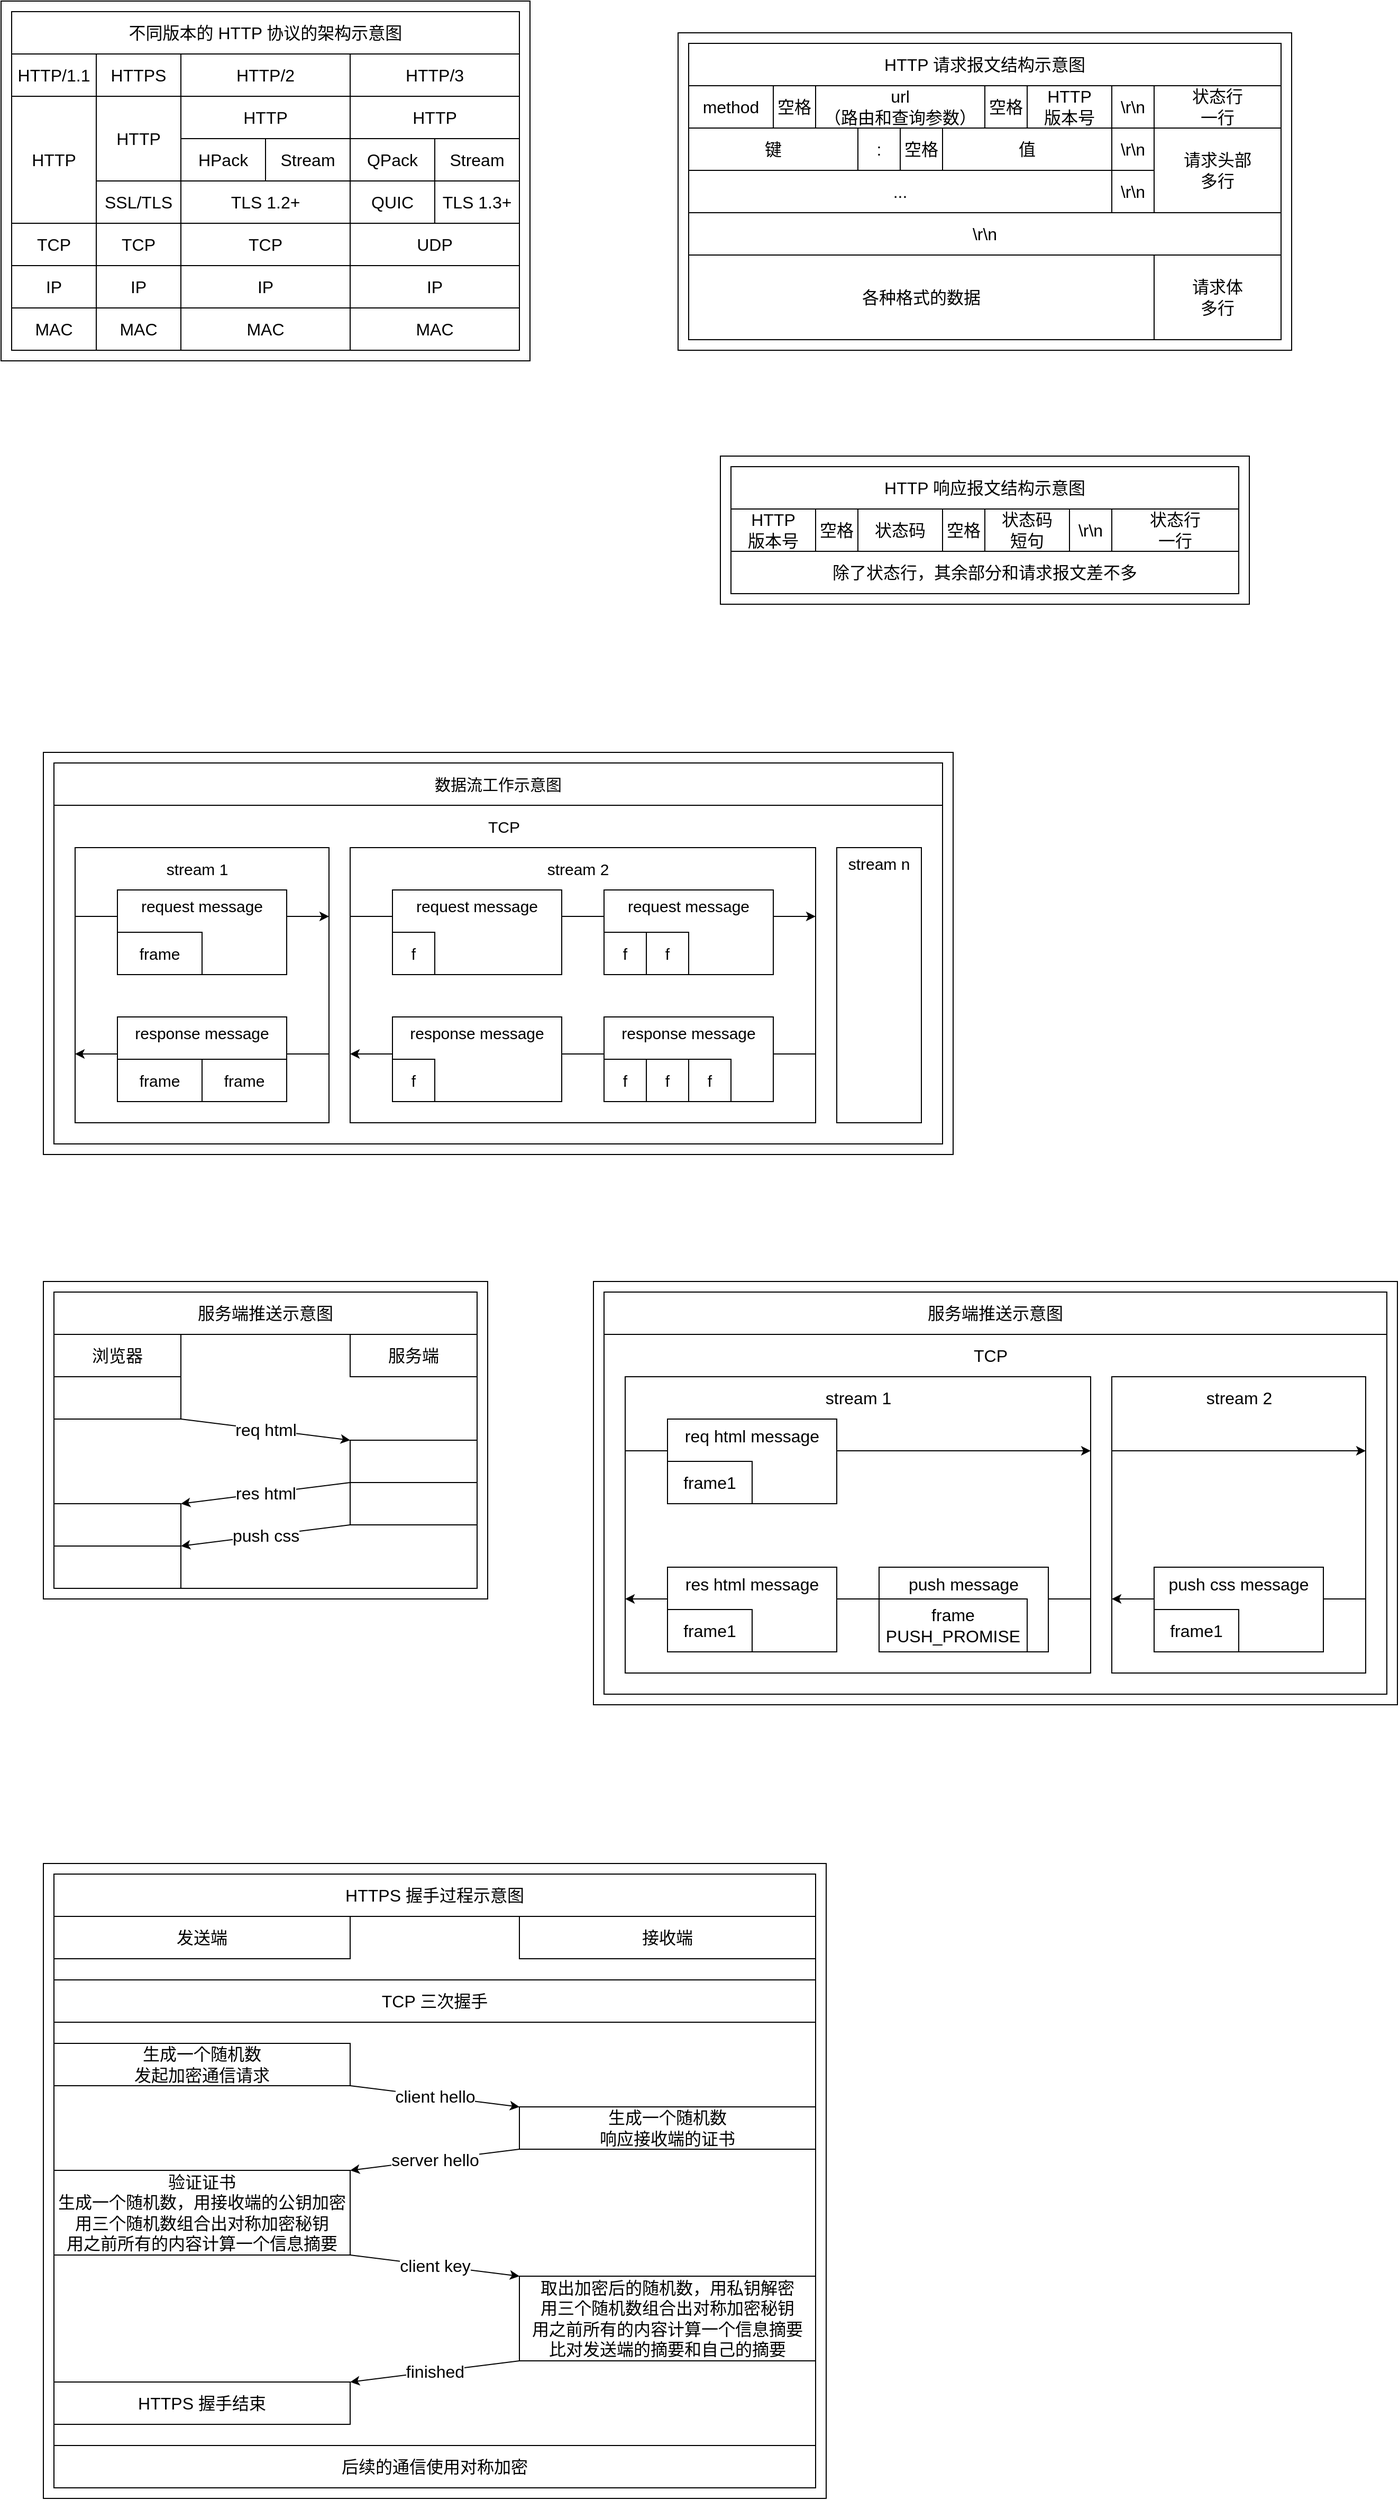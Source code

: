 <mxfile version="17.4.2" type="device"><diagram id="NVRlNNAFpVcqaQsAnkce" name="第 1 页"><mxGraphModel dx="3307" dy="2637" grid="1" gridSize="10" guides="0" tooltips="1" connect="1" arrows="0" fold="1" page="1" pageScale="1" pageWidth="827" pageHeight="1169" math="0" shadow="0"><root><mxCell id="0"/><mxCell id="1" parent="0"/><mxCell id="lDmLtzEYADb69VyM6dVA-7" value="" style="group" vertex="1" connectable="0" parent="1"><mxGeometry x="120" y="120" width="500" height="340" as="geometry"/></mxCell><mxCell id="lDmLtzEYADb69VyM6dVA-1" value="" style="rounded=0;whiteSpace=wrap;html=1;fillColor=none;container=0;" vertex="1" parent="lDmLtzEYADb69VyM6dVA-7"><mxGeometry width="500" height="340" as="geometry"/></mxCell><mxCell id="oKO_fDoeNbDWM0xtMjae-156" value="HTTP/1.1" style="rounded=0;whiteSpace=wrap;html=1;fontSize=16;strokeColor=default;container=0;" parent="lDmLtzEYADb69VyM6dVA-7" vertex="1"><mxGeometry x="10" y="50" width="80" height="40" as="geometry"/></mxCell><mxCell id="oKO_fDoeNbDWM0xtMjae-157" value="IP" style="rounded=0;whiteSpace=wrap;html=1;fontSize=16;strokeColor=default;container=0;" parent="lDmLtzEYADb69VyM6dVA-7" vertex="1"><mxGeometry x="10" y="250" width="80" height="40" as="geometry"/></mxCell><mxCell id="oKO_fDoeNbDWM0xtMjae-158" value="TCP" style="rounded=0;whiteSpace=wrap;html=1;fontSize=16;strokeColor=default;container=0;" parent="lDmLtzEYADb69VyM6dVA-7" vertex="1"><mxGeometry x="10" y="210" width="80" height="40" as="geometry"/></mxCell><mxCell id="oKO_fDoeNbDWM0xtMjae-159" value="MAC" style="rounded=0;whiteSpace=wrap;html=1;fontSize=16;strokeColor=default;container=0;" parent="lDmLtzEYADb69VyM6dVA-7" vertex="1"><mxGeometry x="10" y="290" width="80" height="40" as="geometry"/></mxCell><mxCell id="oKO_fDoeNbDWM0xtMjae-160" value="HTTP" style="rounded=0;whiteSpace=wrap;html=1;fontSize=16;strokeColor=default;container=0;" parent="lDmLtzEYADb69VyM6dVA-7" vertex="1"><mxGeometry x="10" y="90" width="80" height="120" as="geometry"/></mxCell><mxCell id="oKO_fDoeNbDWM0xtMjae-161" value="HTTPS" style="rounded=0;whiteSpace=wrap;html=1;fontSize=16;strokeColor=default;container=0;" parent="lDmLtzEYADb69VyM6dVA-7" vertex="1"><mxGeometry x="90" y="50" width="80" height="40" as="geometry"/></mxCell><mxCell id="oKO_fDoeNbDWM0xtMjae-162" value="IP" style="rounded=0;whiteSpace=wrap;html=1;fontSize=16;strokeColor=default;container=0;" parent="lDmLtzEYADb69VyM6dVA-7" vertex="1"><mxGeometry x="90" y="250" width="80" height="40" as="geometry"/></mxCell><mxCell id="oKO_fDoeNbDWM0xtMjae-163" value="TCP" style="rounded=0;whiteSpace=wrap;html=1;fontSize=16;strokeColor=default;container=0;" parent="lDmLtzEYADb69VyM6dVA-7" vertex="1"><mxGeometry x="90" y="210" width="80" height="40" as="geometry"/></mxCell><mxCell id="oKO_fDoeNbDWM0xtMjae-164" value="MAC" style="rounded=0;whiteSpace=wrap;html=1;fontSize=16;strokeColor=default;container=0;" parent="lDmLtzEYADb69VyM6dVA-7" vertex="1"><mxGeometry x="90" y="290" width="80" height="40" as="geometry"/></mxCell><mxCell id="oKO_fDoeNbDWM0xtMjae-165" value="HTTP" style="rounded=0;whiteSpace=wrap;html=1;fontSize=16;strokeColor=default;container=0;" parent="lDmLtzEYADb69VyM6dVA-7" vertex="1"><mxGeometry x="90" y="90" width="80" height="80" as="geometry"/></mxCell><mxCell id="oKO_fDoeNbDWM0xtMjae-166" value="SSL/TLS" style="rounded=0;whiteSpace=wrap;html=1;fontSize=16;strokeColor=default;container=0;" parent="lDmLtzEYADb69VyM6dVA-7" vertex="1"><mxGeometry x="90" y="170" width="80" height="40" as="geometry"/></mxCell><mxCell id="oKO_fDoeNbDWM0xtMjae-167" value="HTTP/2" style="rounded=0;whiteSpace=wrap;html=1;fontSize=16;strokeColor=default;container=0;" parent="lDmLtzEYADb69VyM6dVA-7" vertex="1"><mxGeometry x="170" y="50" width="160" height="40" as="geometry"/></mxCell><mxCell id="oKO_fDoeNbDWM0xtMjae-168" value="HTTP" style="rounded=0;whiteSpace=wrap;html=1;fontSize=16;strokeColor=default;container=0;" parent="lDmLtzEYADb69VyM6dVA-7" vertex="1"><mxGeometry x="170" y="90" width="160" height="40" as="geometry"/></mxCell><mxCell id="oKO_fDoeNbDWM0xtMjae-169" value="HPack" style="rounded=0;whiteSpace=wrap;html=1;fontSize=16;strokeColor=default;container=0;" parent="lDmLtzEYADb69VyM6dVA-7" vertex="1"><mxGeometry x="170" y="130" width="80" height="40" as="geometry"/></mxCell><mxCell id="oKO_fDoeNbDWM0xtMjae-170" value="Stream" style="rounded=0;whiteSpace=wrap;html=1;fontSize=16;strokeColor=default;container=0;" parent="lDmLtzEYADb69VyM6dVA-7" vertex="1"><mxGeometry x="250" y="130" width="80" height="40" as="geometry"/></mxCell><mxCell id="oKO_fDoeNbDWM0xtMjae-171" value="IP" style="rounded=0;whiteSpace=wrap;html=1;fontSize=16;strokeColor=default;container=0;" parent="lDmLtzEYADb69VyM6dVA-7" vertex="1"><mxGeometry x="170" y="250" width="160" height="40" as="geometry"/></mxCell><mxCell id="oKO_fDoeNbDWM0xtMjae-172" value="TCP" style="rounded=0;whiteSpace=wrap;html=1;fontSize=16;strokeColor=default;container=0;" parent="lDmLtzEYADb69VyM6dVA-7" vertex="1"><mxGeometry x="170" y="210" width="160" height="40" as="geometry"/></mxCell><mxCell id="oKO_fDoeNbDWM0xtMjae-173" value="MAC" style="rounded=0;whiteSpace=wrap;html=1;fontSize=16;strokeColor=default;container=0;" parent="lDmLtzEYADb69VyM6dVA-7" vertex="1"><mxGeometry x="170" y="290" width="160" height="40" as="geometry"/></mxCell><mxCell id="oKO_fDoeNbDWM0xtMjae-174" value="TLS 1.2+" style="rounded=0;whiteSpace=wrap;html=1;fontSize=16;strokeColor=default;container=0;" parent="lDmLtzEYADb69VyM6dVA-7" vertex="1"><mxGeometry x="170" y="170" width="160" height="40" as="geometry"/></mxCell><mxCell id="oKO_fDoeNbDWM0xtMjae-175" value="HTTP/3" style="rounded=0;whiteSpace=wrap;html=1;fontSize=16;strokeColor=default;container=0;" parent="lDmLtzEYADb69VyM6dVA-7" vertex="1"><mxGeometry x="330" y="50" width="160" height="40" as="geometry"/></mxCell><mxCell id="oKO_fDoeNbDWM0xtMjae-176" value="HTTP" style="rounded=0;whiteSpace=wrap;html=1;fontSize=16;strokeColor=default;container=0;" parent="lDmLtzEYADb69VyM6dVA-7" vertex="1"><mxGeometry x="330" y="90" width="160" height="40" as="geometry"/></mxCell><mxCell id="oKO_fDoeNbDWM0xtMjae-177" value="QPack" style="rounded=0;whiteSpace=wrap;html=1;fontSize=16;strokeColor=default;container=0;" parent="lDmLtzEYADb69VyM6dVA-7" vertex="1"><mxGeometry x="330" y="130" width="80" height="40" as="geometry"/></mxCell><mxCell id="oKO_fDoeNbDWM0xtMjae-178" value="Stream" style="rounded=0;whiteSpace=wrap;html=1;fontSize=16;strokeColor=default;container=0;" parent="lDmLtzEYADb69VyM6dVA-7" vertex="1"><mxGeometry x="410" y="130" width="80" height="40" as="geometry"/></mxCell><mxCell id="oKO_fDoeNbDWM0xtMjae-179" value="IP" style="rounded=0;whiteSpace=wrap;html=1;fontSize=16;strokeColor=default;container=0;" parent="lDmLtzEYADb69VyM6dVA-7" vertex="1"><mxGeometry x="330" y="250" width="160" height="40" as="geometry"/></mxCell><mxCell id="oKO_fDoeNbDWM0xtMjae-180" value="UDP" style="rounded=0;whiteSpace=wrap;html=1;fontSize=16;strokeColor=default;container=0;" parent="lDmLtzEYADb69VyM6dVA-7" vertex="1"><mxGeometry x="330" y="210" width="160" height="40" as="geometry"/></mxCell><mxCell id="oKO_fDoeNbDWM0xtMjae-181" value="MAC" style="rounded=0;whiteSpace=wrap;html=1;fontSize=16;strokeColor=default;container=0;" parent="lDmLtzEYADb69VyM6dVA-7" vertex="1"><mxGeometry x="330" y="290" width="160" height="40" as="geometry"/></mxCell><mxCell id="oKO_fDoeNbDWM0xtMjae-182" value="TLS 1.3+" style="rounded=0;whiteSpace=wrap;html=1;fontSize=16;strokeColor=default;container=0;" parent="lDmLtzEYADb69VyM6dVA-7" vertex="1"><mxGeometry x="410" y="170" width="80" height="40" as="geometry"/></mxCell><mxCell id="oKO_fDoeNbDWM0xtMjae-183" value="QUIC" style="rounded=0;whiteSpace=wrap;html=1;fontSize=16;strokeColor=default;container=0;" parent="lDmLtzEYADb69VyM6dVA-7" vertex="1"><mxGeometry x="330" y="170" width="80" height="40" as="geometry"/></mxCell><mxCell id="oKO_fDoeNbDWM0xtMjae-184" value="不同版本的 HTTP 协议的架构示意图" style="rounded=0;whiteSpace=wrap;html=1;fontSize=16;strokeColor=default;container=0;" parent="lDmLtzEYADb69VyM6dVA-7" vertex="1"><mxGeometry x="10" y="10" width="480" height="40" as="geometry"/></mxCell><mxCell id="lDmLtzEYADb69VyM6dVA-8" value="" style="group" vertex="1" connectable="0" parent="1"><mxGeometry x="760" y="150" width="580" height="300" as="geometry"/></mxCell><mxCell id="lDmLtzEYADb69VyM6dVA-2" value="" style="rounded=0;whiteSpace=wrap;html=1;fillColor=none;container=0;" vertex="1" parent="lDmLtzEYADb69VyM6dVA-8"><mxGeometry width="580" height="300" as="geometry"/></mxCell><mxCell id="oKO_fDoeNbDWM0xtMjae-39" value="HTTP 请求报文结构示意图" style="rounded=0;whiteSpace=wrap;html=1;fontSize=16;container=0;" parent="lDmLtzEYADb69VyM6dVA-8" vertex="1"><mxGeometry x="10" y="10" width="560" height="40" as="geometry"/></mxCell><mxCell id="oKO_fDoeNbDWM0xtMjae-40" value="method" style="rounded=0;whiteSpace=wrap;html=1;fontSize=16;container=0;" parent="lDmLtzEYADb69VyM6dVA-8" vertex="1"><mxGeometry x="10" y="50" width="80" height="40" as="geometry"/></mxCell><mxCell id="oKO_fDoeNbDWM0xtMjae-41" value="空格" style="rounded=0;whiteSpace=wrap;html=1;fontSize=16;container=0;" parent="lDmLtzEYADb69VyM6dVA-8" vertex="1"><mxGeometry x="90" y="50" width="40" height="40" as="geometry"/></mxCell><mxCell id="oKO_fDoeNbDWM0xtMjae-42" value="url&lt;br&gt;（路由和查询参数）" style="rounded=0;whiteSpace=wrap;html=1;fontSize=16;container=0;" parent="lDmLtzEYADb69VyM6dVA-8" vertex="1"><mxGeometry x="130" y="50" width="160" height="40" as="geometry"/></mxCell><mxCell id="oKO_fDoeNbDWM0xtMjae-43" value="空格" style="rounded=0;whiteSpace=wrap;html=1;fontSize=16;container=0;" parent="lDmLtzEYADb69VyM6dVA-8" vertex="1"><mxGeometry x="290" y="50" width="40" height="40" as="geometry"/></mxCell><mxCell id="oKO_fDoeNbDWM0xtMjae-44" value="HTTP&lt;br&gt;版本号" style="rounded=0;whiteSpace=wrap;html=1;fontSize=16;container=0;" parent="lDmLtzEYADb69VyM6dVA-8" vertex="1"><mxGeometry x="330" y="50" width="80" height="40" as="geometry"/></mxCell><mxCell id="oKO_fDoeNbDWM0xtMjae-45" value="\r\n" style="rounded=0;whiteSpace=wrap;html=1;fontSize=16;container=0;" parent="lDmLtzEYADb69VyM6dVA-8" vertex="1"><mxGeometry x="410" y="50" width="40" height="40" as="geometry"/></mxCell><mxCell id="oKO_fDoeNbDWM0xtMjae-46" value="状态行&lt;br&gt;一行" style="rounded=0;whiteSpace=wrap;html=1;fontSize=16;container=0;" parent="lDmLtzEYADb69VyM6dVA-8" vertex="1"><mxGeometry x="450" y="50" width="120" height="40" as="geometry"/></mxCell><mxCell id="oKO_fDoeNbDWM0xtMjae-47" value="请求头部&lt;br&gt;多行" style="rounded=0;whiteSpace=wrap;html=1;fontSize=16;container=0;" parent="lDmLtzEYADb69VyM6dVA-8" vertex="1"><mxGeometry x="450" y="90" width="120" height="80" as="geometry"/></mxCell><mxCell id="oKO_fDoeNbDWM0xtMjae-48" value="\r\n" style="rounded=0;whiteSpace=wrap;html=1;fontSize=16;container=0;" parent="lDmLtzEYADb69VyM6dVA-8" vertex="1"><mxGeometry x="10" y="170" width="560" height="40" as="geometry"/></mxCell><mxCell id="oKO_fDoeNbDWM0xtMjae-49" value="请求体&lt;br&gt;多行" style="rounded=0;whiteSpace=wrap;html=1;fontSize=16;container=0;" parent="lDmLtzEYADb69VyM6dVA-8" vertex="1"><mxGeometry x="450" y="210" width="120" height="80" as="geometry"/></mxCell><mxCell id="oKO_fDoeNbDWM0xtMjae-50" value="键" style="rounded=0;whiteSpace=wrap;html=1;fontSize=16;container=0;" parent="lDmLtzEYADb69VyM6dVA-8" vertex="1"><mxGeometry x="10" y="90" width="160" height="40" as="geometry"/></mxCell><mxCell id="oKO_fDoeNbDWM0xtMjae-51" value="值" style="rounded=0;whiteSpace=wrap;html=1;fontSize=16;container=0;" parent="lDmLtzEYADb69VyM6dVA-8" vertex="1"><mxGeometry x="250" y="90" width="160" height="40" as="geometry"/></mxCell><mxCell id="oKO_fDoeNbDWM0xtMjae-52" value=":" style="rounded=0;whiteSpace=wrap;html=1;fontSize=16;container=0;" parent="lDmLtzEYADb69VyM6dVA-8" vertex="1"><mxGeometry x="170" y="90" width="40" height="40" as="geometry"/></mxCell><mxCell id="oKO_fDoeNbDWM0xtMjae-53" value="空格" style="rounded=0;whiteSpace=wrap;html=1;fontSize=16;container=0;" parent="lDmLtzEYADb69VyM6dVA-8" vertex="1"><mxGeometry x="210" y="90" width="40" height="40" as="geometry"/></mxCell><mxCell id="oKO_fDoeNbDWM0xtMjae-54" value="\r\n" style="rounded=0;whiteSpace=wrap;html=1;fontSize=16;container=0;" parent="lDmLtzEYADb69VyM6dVA-8" vertex="1"><mxGeometry x="410" y="90" width="40" height="40" as="geometry"/></mxCell><mxCell id="oKO_fDoeNbDWM0xtMjae-55" value="..." style="rounded=0;whiteSpace=wrap;html=1;fontSize=16;container=0;" parent="lDmLtzEYADb69VyM6dVA-8" vertex="1"><mxGeometry x="10" y="130" width="400" height="40" as="geometry"/></mxCell><mxCell id="oKO_fDoeNbDWM0xtMjae-56" value="各种格式的数据" style="rounded=0;whiteSpace=wrap;html=1;fontSize=16;container=0;" parent="lDmLtzEYADb69VyM6dVA-8" vertex="1"><mxGeometry x="10" y="210" width="440" height="80" as="geometry"/></mxCell><mxCell id="oKO_fDoeNbDWM0xtMjae-57" value="\r\n" style="rounded=0;whiteSpace=wrap;html=1;fontSize=16;container=0;" parent="lDmLtzEYADb69VyM6dVA-8" vertex="1"><mxGeometry x="410" y="130" width="40" height="40" as="geometry"/></mxCell><mxCell id="lDmLtzEYADb69VyM6dVA-9" value="" style="group" vertex="1" connectable="0" parent="1"><mxGeometry x="800" y="550" width="500" height="140" as="geometry"/></mxCell><mxCell id="lDmLtzEYADb69VyM6dVA-4" value="" style="rounded=0;whiteSpace=wrap;html=1;fillColor=none;container=0;" vertex="1" parent="lDmLtzEYADb69VyM6dVA-9"><mxGeometry width="500" height="140" as="geometry"/></mxCell><mxCell id="oKO_fDoeNbDWM0xtMjae-59" value="&lt;span&gt;HTTP 响应报文结构示意图&lt;/span&gt;" style="rounded=0;whiteSpace=wrap;html=1;fontSize=16;strokeColor=default;container=0;" parent="lDmLtzEYADb69VyM6dVA-9" vertex="1"><mxGeometry x="10" y="10" width="480" height="40" as="geometry"/></mxCell><mxCell id="oKO_fDoeNbDWM0xtMjae-60" value="&lt;span&gt;HTTP&lt;/span&gt;&lt;br&gt;&lt;span&gt;版本号&lt;/span&gt;" style="rounded=0;whiteSpace=wrap;html=1;fontSize=16;strokeColor=default;container=0;" parent="lDmLtzEYADb69VyM6dVA-9" vertex="1"><mxGeometry x="10" y="50" width="80" height="40" as="geometry"/></mxCell><mxCell id="oKO_fDoeNbDWM0xtMjae-61" value="&lt;span&gt;空格&lt;/span&gt;" style="rounded=0;whiteSpace=wrap;html=1;fontSize=16;strokeColor=default;container=0;" parent="lDmLtzEYADb69VyM6dVA-9" vertex="1"><mxGeometry x="90" y="50" width="40" height="40" as="geometry"/></mxCell><mxCell id="oKO_fDoeNbDWM0xtMjae-62" value="&lt;span&gt;状态码&lt;/span&gt;" style="rounded=0;whiteSpace=wrap;html=1;fontSize=16;strokeColor=default;container=0;" parent="lDmLtzEYADb69VyM6dVA-9" vertex="1"><mxGeometry x="130" y="50" width="80" height="40" as="geometry"/></mxCell><mxCell id="oKO_fDoeNbDWM0xtMjae-63" value="&lt;span&gt;空格&lt;/span&gt;" style="rounded=0;whiteSpace=wrap;html=1;fontSize=16;strokeColor=default;container=0;" parent="lDmLtzEYADb69VyM6dVA-9" vertex="1"><mxGeometry x="210" y="50" width="40" height="40" as="geometry"/></mxCell><mxCell id="oKO_fDoeNbDWM0xtMjae-64" value="状态码&lt;br&gt;短句" style="rounded=0;whiteSpace=wrap;html=1;fontSize=16;strokeColor=default;container=0;" parent="lDmLtzEYADb69VyM6dVA-9" vertex="1"><mxGeometry x="250" y="50" width="80" height="40" as="geometry"/></mxCell><mxCell id="oKO_fDoeNbDWM0xtMjae-65" value="\r\n" style="rounded=0;whiteSpace=wrap;html=1;fontSize=16;strokeColor=default;container=0;" parent="lDmLtzEYADb69VyM6dVA-9" vertex="1"><mxGeometry x="330" y="50" width="40" height="40" as="geometry"/></mxCell><mxCell id="oKO_fDoeNbDWM0xtMjae-66" value="状态行&lt;br&gt;一行" style="rounded=0;whiteSpace=wrap;html=1;fontSize=16;container=0;" parent="lDmLtzEYADb69VyM6dVA-9" vertex="1"><mxGeometry x="370" y="50" width="120" height="40" as="geometry"/></mxCell><mxCell id="oKO_fDoeNbDWM0xtMjae-67" value="除了状态行，其余部分和请求报文差不多" style="rounded=0;whiteSpace=wrap;html=1;fontSize=16;container=0;" parent="lDmLtzEYADb69VyM6dVA-9" vertex="1"><mxGeometry x="10" y="90" width="480" height="40" as="geometry"/></mxCell><mxCell id="lDmLtzEYADb69VyM6dVA-14" value="" style="group" vertex="1" connectable="0" parent="1"><mxGeometry x="160" y="830" width="860" height="380" as="geometry"/></mxCell><mxCell id="6VRBzh5tYgiamNBATP45-25" value="" style="rounded=0;whiteSpace=wrap;html=1;verticalAlign=top;fontSize=15;container=0;strokeColor=default;fillColor=none;" parent="lDmLtzEYADb69VyM6dVA-14" vertex="1"><mxGeometry x="10" y="50" width="840" height="320" as="geometry"/></mxCell><mxCell id="6VRBzh5tYgiamNBATP45-3" value="" style="rounded=0;whiteSpace=wrap;html=1;verticalAlign=top;fontSize=15;container=0;strokeColor=default;fillColor=none;" parent="lDmLtzEYADb69VyM6dVA-14" vertex="1"><mxGeometry x="30" y="90" width="240" height="260" as="geometry"/></mxCell><mxCell id="6VRBzh5tYgiamNBATP45-7" value="" style="endArrow=classic;html=1;rounded=0;entryX=1;entryY=0.25;entryDx=0;entryDy=0;exitX=0;exitY=0.25;exitDx=0;exitDy=0;fontSize=15;strokeColor=default;" parent="lDmLtzEYADb69VyM6dVA-14" source="6VRBzh5tYgiamNBATP45-3" target="6VRBzh5tYgiamNBATP45-3" edge="1"><mxGeometry width="50" height="50" relative="1" as="geometry"><mxPoint x="40" y="150" as="sourcePoint"/><mxPoint x="270" y="170" as="targetPoint"/></mxGeometry></mxCell><mxCell id="6VRBzh5tYgiamNBATP45-1" value="request message" style="rounded=0;whiteSpace=wrap;html=1;verticalAlign=top;fontSize=15;container=0;strokeColor=default;fillColor=default;" parent="lDmLtzEYADb69VyM6dVA-14" vertex="1"><mxGeometry x="70" y="130" width="160" height="80" as="geometry"/></mxCell><mxCell id="6VRBzh5tYgiamNBATP45-2" value="frame" style="rounded=0;whiteSpace=wrap;html=1;fontSize=15;container=0;strokeColor=default;" parent="lDmLtzEYADb69VyM6dVA-14" vertex="1"><mxGeometry x="70" y="170" width="80" height="40" as="geometry"/></mxCell><mxCell id="6VRBzh5tYgiamNBATP45-8" value="" style="endArrow=classic;html=1;rounded=0;entryX=0;entryY=0.75;entryDx=0;entryDy=0;exitX=1;exitY=0.75;exitDx=0;exitDy=0;fontSize=15;strokeColor=default;" parent="lDmLtzEYADb69VyM6dVA-14" source="6VRBzh5tYgiamNBATP45-3" target="6VRBzh5tYgiamNBATP45-3" edge="1"><mxGeometry width="50" height="50" relative="1" as="geometry"><mxPoint x="40" y="170" as="sourcePoint"/><mxPoint x="280" y="170" as="targetPoint"/></mxGeometry></mxCell><mxCell id="6VRBzh5tYgiamNBATP45-4" value="response message" style="rounded=0;whiteSpace=wrap;html=1;verticalAlign=top;fontSize=15;container=0;strokeColor=default;fillColor=default;" parent="lDmLtzEYADb69VyM6dVA-14" vertex="1"><mxGeometry x="70" y="250" width="160" height="80" as="geometry"/></mxCell><mxCell id="6VRBzh5tYgiamNBATP45-5" value="frame" style="rounded=0;whiteSpace=wrap;html=1;fontSize=15;container=0;strokeColor=default;" parent="lDmLtzEYADb69VyM6dVA-14" vertex="1"><mxGeometry x="150" y="290" width="80" height="40" as="geometry"/></mxCell><mxCell id="6VRBzh5tYgiamNBATP45-6" value="frame" style="rounded=0;whiteSpace=wrap;html=1;fontSize=15;container=0;strokeColor=default;" parent="lDmLtzEYADb69VyM6dVA-14" vertex="1"><mxGeometry x="70" y="290" width="80" height="40" as="geometry"/></mxCell><mxCell id="6VRBzh5tYgiamNBATP45-9" value="" style="rounded=0;whiteSpace=wrap;html=1;verticalAlign=top;fontSize=15;container=0;strokeColor=default;fillColor=none;" parent="lDmLtzEYADb69VyM6dVA-14" vertex="1"><mxGeometry x="290" y="90" width="440" height="260" as="geometry"/></mxCell><mxCell id="6VRBzh5tYgiamNBATP45-10" value="" style="endArrow=classic;html=1;rounded=0;entryX=1;entryY=0.25;entryDx=0;entryDy=0;exitX=0;exitY=0.25;exitDx=0;exitDy=0;fontSize=15;strokeColor=default;" parent="lDmLtzEYADb69VyM6dVA-14" source="6VRBzh5tYgiamNBATP45-9" target="6VRBzh5tYgiamNBATP45-9" edge="1"><mxGeometry width="50" height="50" relative="1" as="geometry"><mxPoint x="300" y="150" as="sourcePoint"/><mxPoint x="530" y="170" as="targetPoint"/></mxGeometry></mxCell><mxCell id="6VRBzh5tYgiamNBATP45-11" value="request message" style="rounded=0;whiteSpace=wrap;html=1;verticalAlign=top;fontSize=15;container=0;strokeColor=default;fillColor=default;" parent="lDmLtzEYADb69VyM6dVA-14" vertex="1"><mxGeometry x="330" y="130" width="160" height="80" as="geometry"/></mxCell><mxCell id="6VRBzh5tYgiamNBATP45-12" value="f" style="rounded=0;whiteSpace=wrap;html=1;fontSize=15;container=0;strokeColor=default;" parent="lDmLtzEYADb69VyM6dVA-14" vertex="1"><mxGeometry x="330" y="170" width="40" height="40" as="geometry"/></mxCell><mxCell id="6VRBzh5tYgiamNBATP45-13" value="" style="endArrow=classic;html=1;rounded=0;entryX=0;entryY=0.75;entryDx=0;entryDy=0;exitX=1;exitY=0.75;exitDx=0;exitDy=0;fontSize=15;strokeColor=default;" parent="lDmLtzEYADb69VyM6dVA-14" source="6VRBzh5tYgiamNBATP45-9" target="6VRBzh5tYgiamNBATP45-9" edge="1"><mxGeometry width="50" height="50" relative="1" as="geometry"><mxPoint x="300" y="170" as="sourcePoint"/><mxPoint x="540" y="170" as="targetPoint"/></mxGeometry></mxCell><mxCell id="6VRBzh5tYgiamNBATP45-14" value="response message" style="rounded=0;whiteSpace=wrap;html=1;verticalAlign=top;fontSize=15;container=0;strokeColor=default;fillColor=default;" parent="lDmLtzEYADb69VyM6dVA-14" vertex="1"><mxGeometry x="330" y="250" width="160" height="80" as="geometry"/></mxCell><mxCell id="6VRBzh5tYgiamNBATP45-16" value="f" style="rounded=0;whiteSpace=wrap;html=1;fontSize=15;container=0;strokeColor=default;" parent="lDmLtzEYADb69VyM6dVA-14" vertex="1"><mxGeometry x="330" y="290" width="40" height="40" as="geometry"/></mxCell><mxCell id="6VRBzh5tYgiamNBATP45-17" value="request message" style="rounded=0;whiteSpace=wrap;html=1;verticalAlign=top;fontSize=15;container=0;strokeColor=default;fillColor=default;" parent="lDmLtzEYADb69VyM6dVA-14" vertex="1"><mxGeometry x="530" y="130" width="160" height="80" as="geometry"/></mxCell><mxCell id="6VRBzh5tYgiamNBATP45-18" value="f" style="rounded=0;whiteSpace=wrap;html=1;fontSize=15;container=0;strokeColor=default;" parent="lDmLtzEYADb69VyM6dVA-14" vertex="1"><mxGeometry x="530" y="170" width="40" height="40" as="geometry"/></mxCell><mxCell id="6VRBzh5tYgiamNBATP45-19" value="f" style="rounded=0;whiteSpace=wrap;html=1;fontSize=15;container=0;strokeColor=default;" parent="lDmLtzEYADb69VyM6dVA-14" vertex="1"><mxGeometry x="570" y="170" width="40" height="40" as="geometry"/></mxCell><mxCell id="6VRBzh5tYgiamNBATP45-20" value="response message" style="rounded=0;whiteSpace=wrap;html=1;verticalAlign=top;fontSize=15;container=0;strokeColor=default;fillColor=default;" parent="lDmLtzEYADb69VyM6dVA-14" vertex="1"><mxGeometry x="530" y="250" width="160" height="80" as="geometry"/></mxCell><mxCell id="6VRBzh5tYgiamNBATP45-21" value="f" style="rounded=0;whiteSpace=wrap;html=1;fontSize=15;container=0;strokeColor=default;" parent="lDmLtzEYADb69VyM6dVA-14" vertex="1"><mxGeometry x="570" y="290" width="40" height="40" as="geometry"/></mxCell><mxCell id="6VRBzh5tYgiamNBATP45-22" value="f" style="rounded=0;whiteSpace=wrap;html=1;fontSize=15;container=0;strokeColor=default;" parent="lDmLtzEYADb69VyM6dVA-14" vertex="1"><mxGeometry x="530" y="290" width="40" height="40" as="geometry"/></mxCell><mxCell id="6VRBzh5tYgiamNBATP45-23" value="f" style="rounded=0;whiteSpace=wrap;html=1;fontSize=15;container=0;strokeColor=default;" parent="lDmLtzEYADb69VyM6dVA-14" vertex="1"><mxGeometry x="610" y="290" width="40" height="40" as="geometry"/></mxCell><mxCell id="6VRBzh5tYgiamNBATP45-24" value="stream n" style="rounded=0;whiteSpace=wrap;html=1;verticalAlign=top;fontSize=15;container=0;strokeColor=default;fillColor=none;" parent="lDmLtzEYADb69VyM6dVA-14" vertex="1"><mxGeometry x="750" y="90" width="80" height="260" as="geometry"/></mxCell><mxCell id="6VRBzh5tYgiamNBATP45-79" value="&lt;span style=&quot;text-align: left; font-size: 15px;&quot;&gt;数据流工作&lt;/span&gt;示意图" style="rounded=0;whiteSpace=wrap;html=1;fontSize=15;container=0;strokeColor=default;fillColor=none;" parent="lDmLtzEYADb69VyM6dVA-14" vertex="1"><mxGeometry x="10" y="10" width="840" height="40" as="geometry"/></mxCell><mxCell id="lDmLtzEYADb69VyM6dVA-10" value="TCP" style="text;html=1;align=center;verticalAlign=middle;resizable=0;points=[];autosize=1;strokeColor=none;fillColor=none;fontSize=15;" vertex="1" parent="lDmLtzEYADb69VyM6dVA-14"><mxGeometry x="410" y="60" width="50" height="20" as="geometry"/></mxCell><mxCell id="lDmLtzEYADb69VyM6dVA-11" value="&lt;span&gt;stream 1&lt;/span&gt;" style="text;html=1;align=center;verticalAlign=middle;resizable=0;points=[];autosize=1;strokeColor=none;fillColor=none;fontSize=15;" vertex="1" parent="lDmLtzEYADb69VyM6dVA-14"><mxGeometry x="110" y="100" width="70" height="20" as="geometry"/></mxCell><mxCell id="lDmLtzEYADb69VyM6dVA-12" value="&lt;span&gt;stream 2&lt;/span&gt;" style="text;html=1;align=center;verticalAlign=middle;resizable=0;points=[];autosize=1;strokeColor=none;fillColor=none;fontSize=15;" vertex="1" parent="lDmLtzEYADb69VyM6dVA-14"><mxGeometry x="470" y="100" width="70" height="20" as="geometry"/></mxCell><mxCell id="lDmLtzEYADb69VyM6dVA-13" value="" style="rounded=0;whiteSpace=wrap;html=1;fontSize=15;strokeColor=default;fillColor=none;" vertex="1" parent="lDmLtzEYADb69VyM6dVA-14"><mxGeometry width="860" height="380" as="geometry"/></mxCell><mxCell id="lDmLtzEYADb69VyM6dVA-16" value="" style="group" vertex="1" connectable="0" parent="1"><mxGeometry x="160" y="1330" width="420" height="300" as="geometry"/></mxCell><mxCell id="lDmLtzEYADb69VyM6dVA-15" value="" style="rounded=0;whiteSpace=wrap;html=1;fontSize=16;strokeColor=default;fillColor=none;" vertex="1" parent="lDmLtzEYADb69VyM6dVA-16"><mxGeometry width="420" height="300" as="geometry"/></mxCell><mxCell id="nIn2CIQqM7z4c7ESKkr_-7" value="" style="group;strokeColor=default;container=0;fontSize=16;" parent="lDmLtzEYADb69VyM6dVA-16" vertex="1" connectable="0"><mxGeometry x="10" y="10" width="400" height="280" as="geometry"/></mxCell><mxCell id="6VRBzh5tYgiamNBATP45-31" value="浏览器" style="rounded=0;whiteSpace=wrap;html=1;fontSize=16;strokeColor=default;" parent="lDmLtzEYADb69VyM6dVA-16" vertex="1"><mxGeometry x="10" y="50" width="120" height="40" as="geometry"/></mxCell><mxCell id="6VRBzh5tYgiamNBATP45-32" value="服务端" style="rounded=0;whiteSpace=wrap;html=1;fontSize=16;strokeColor=default;" parent="lDmLtzEYADb69VyM6dVA-16" vertex="1"><mxGeometry x="290" y="50" width="120" height="40" as="geometry"/></mxCell><mxCell id="6VRBzh5tYgiamNBATP45-33" value="" style="rounded=0;whiteSpace=wrap;html=1;fontSize=16;strokeColor=default;" parent="lDmLtzEYADb69VyM6dVA-16" vertex="1"><mxGeometry x="10" y="90" width="120" height="40" as="geometry"/></mxCell><mxCell id="6VRBzh5tYgiamNBATP45-34" value="" style="endArrow=classic;html=1;rounded=0;fontSize=16;exitX=1;exitY=1;exitDx=0;exitDy=0;entryX=0;entryY=0;entryDx=0;entryDy=0;" parent="lDmLtzEYADb69VyM6dVA-16" source="6VRBzh5tYgiamNBATP45-33" target="6VRBzh5tYgiamNBATP45-41" edge="1"><mxGeometry width="50" height="50" relative="1" as="geometry"><mxPoint x="160" y="120" as="sourcePoint"/><mxPoint x="290" y="130" as="targetPoint"/></mxGeometry></mxCell><mxCell id="nIn2CIQqM7z4c7ESKkr_-2" value="&lt;span style=&quot;font-size: 16px;&quot;&gt;req html&lt;/span&gt;" style="edgeLabel;html=1;align=center;verticalAlign=middle;resizable=0;points=[];fontSize=16;" parent="6VRBzh5tYgiamNBATP45-34" vertex="1" connectable="0"><mxGeometry relative="1" as="geometry"><mxPoint as="offset"/></mxGeometry></mxCell><mxCell id="6VRBzh5tYgiamNBATP45-41" value="" style="rounded=0;whiteSpace=wrap;html=1;fontSize=16;strokeColor=default;" parent="lDmLtzEYADb69VyM6dVA-16" vertex="1"><mxGeometry x="290" y="150" width="120" height="40" as="geometry"/></mxCell><mxCell id="6VRBzh5tYgiamNBATP45-42" value="" style="rounded=0;whiteSpace=wrap;html=1;fontSize=16;strokeColor=default;" parent="lDmLtzEYADb69VyM6dVA-16" vertex="1"><mxGeometry x="10" y="210" width="120" height="40" as="geometry"/></mxCell><mxCell id="6VRBzh5tYgiamNBATP45-38" value="" style="endArrow=classic;html=1;rounded=0;fontSize=16;exitX=0;exitY=1;exitDx=0;exitDy=0;entryX=1;entryY=0;entryDx=0;entryDy=0;" parent="lDmLtzEYADb69VyM6dVA-16" source="6VRBzh5tYgiamNBATP45-41" target="6VRBzh5tYgiamNBATP45-42" edge="1"><mxGeometry width="50" height="50" relative="1" as="geometry"><mxPoint x="250" y="240" as="sourcePoint"/><mxPoint x="130" y="210" as="targetPoint"/></mxGeometry></mxCell><mxCell id="nIn2CIQqM7z4c7ESKkr_-3" value="&lt;span style=&quot;font-size: 16px;&quot;&gt;res html&lt;/span&gt;" style="edgeLabel;html=1;align=center;verticalAlign=middle;resizable=0;points=[];fontSize=16;" parent="6VRBzh5tYgiamNBATP45-38" vertex="1" connectable="0"><mxGeometry relative="1" as="geometry"><mxPoint as="offset"/></mxGeometry></mxCell><mxCell id="6VRBzh5tYgiamNBATP45-43" value="" style="rounded=0;whiteSpace=wrap;html=1;fontSize=16;strokeColor=default;" parent="lDmLtzEYADb69VyM6dVA-16" vertex="1"><mxGeometry x="290" y="190" width="120" height="40" as="geometry"/></mxCell><mxCell id="6VRBzh5tYgiamNBATP45-37" value="" style="endArrow=classic;html=1;rounded=0;fontSize=16;exitX=0;exitY=1;exitDx=0;exitDy=0;entryX=1;entryY=0;entryDx=0;entryDy=0;" parent="lDmLtzEYADb69VyM6dVA-16" source="6VRBzh5tYgiamNBATP45-43" target="nIn2CIQqM7z4c7ESKkr_-6" edge="1"><mxGeometry width="50" height="50" relative="1" as="geometry"><mxPoint x="270" y="270" as="sourcePoint"/><mxPoint x="150" y="290" as="targetPoint"/></mxGeometry></mxCell><mxCell id="nIn2CIQqM7z4c7ESKkr_-4" value="&lt;span style=&quot;font-size: 16px;&quot;&gt;push css&lt;/span&gt;" style="edgeLabel;html=1;align=center;verticalAlign=middle;resizable=0;points=[];fontSize=16;" parent="6VRBzh5tYgiamNBATP45-37" vertex="1" connectable="0"><mxGeometry relative="1" as="geometry"><mxPoint as="offset"/></mxGeometry></mxCell><mxCell id="6VRBzh5tYgiamNBATP45-81" value="服务端推送示意图" style="rounded=0;whiteSpace=wrap;html=1;fontSize=16;strokeColor=default;" parent="lDmLtzEYADb69VyM6dVA-16" vertex="1"><mxGeometry x="10" y="10" width="400" height="40" as="geometry"/></mxCell><mxCell id="nIn2CIQqM7z4c7ESKkr_-6" value="" style="rounded=0;whiteSpace=wrap;html=1;fontSize=16;strokeColor=default;" parent="lDmLtzEYADb69VyM6dVA-16" vertex="1"><mxGeometry x="10" y="250" width="120" height="40" as="geometry"/></mxCell><mxCell id="lDmLtzEYADb69VyM6dVA-23" value="" style="group" vertex="1" connectable="0" parent="1"><mxGeometry x="680" y="1330" width="760" height="400" as="geometry"/></mxCell><mxCell id="lDmLtzEYADb69VyM6dVA-19" value="" style="rounded=0;whiteSpace=wrap;html=1;fontSize=16;strokeColor=default;fillColor=none;container=0;" vertex="1" parent="lDmLtzEYADb69VyM6dVA-23"><mxGeometry width="760" height="400" as="geometry"/></mxCell><mxCell id="6VRBzh5tYgiamNBATP45-50" value="" style="rounded=0;whiteSpace=wrap;html=1;verticalAlign=top;fontSize=16;container=0;fillColor=none;" parent="lDmLtzEYADb69VyM6dVA-23" vertex="1"><mxGeometry x="10" y="50" width="740" height="340" as="geometry"/></mxCell><mxCell id="6VRBzh5tYgiamNBATP45-51" value="" style="rounded=0;whiteSpace=wrap;html=1;verticalAlign=top;fontSize=16;container=0;fillColor=none;" parent="lDmLtzEYADb69VyM6dVA-23" vertex="1"><mxGeometry x="30" y="90" width="440" height="280" as="geometry"/></mxCell><mxCell id="6VRBzh5tYgiamNBATP45-52" value="" style="endArrow=classic;html=1;rounded=0;entryX=1;entryY=0.25;entryDx=0;entryDy=0;exitX=0;exitY=0.25;exitDx=0;exitDy=0;fontSize=16;" parent="lDmLtzEYADb69VyM6dVA-23" source="6VRBzh5tYgiamNBATP45-51" target="6VRBzh5tYgiamNBATP45-51" edge="1"><mxGeometry width="50" height="50" relative="1" as="geometry"><mxPoint x="50" y="170" as="sourcePoint"/><mxPoint x="280" y="190" as="targetPoint"/></mxGeometry></mxCell><mxCell id="6VRBzh5tYgiamNBATP45-53" value="req html message" style="rounded=0;whiteSpace=wrap;html=1;verticalAlign=top;fontSize=16;container=0;" parent="lDmLtzEYADb69VyM6dVA-23" vertex="1"><mxGeometry x="70" y="130" width="160" height="80" as="geometry"/></mxCell><mxCell id="6VRBzh5tYgiamNBATP45-54" value="frame1" style="rounded=0;whiteSpace=wrap;html=1;fontSize=16;container=0;" parent="lDmLtzEYADb69VyM6dVA-23" vertex="1"><mxGeometry x="70" y="170" width="80" height="40" as="geometry"/></mxCell><mxCell id="6VRBzh5tYgiamNBATP45-55" value="" style="endArrow=classic;html=1;rounded=0;entryX=0;entryY=0.75;entryDx=0;entryDy=0;exitX=1;exitY=0.75;exitDx=0;exitDy=0;fontSize=16;" parent="lDmLtzEYADb69VyM6dVA-23" source="6VRBzh5tYgiamNBATP45-51" target="6VRBzh5tYgiamNBATP45-51" edge="1"><mxGeometry width="50" height="50" relative="1" as="geometry"><mxPoint x="50" y="190" as="sourcePoint"/><mxPoint x="290" y="190" as="targetPoint"/></mxGeometry></mxCell><mxCell id="6VRBzh5tYgiamNBATP45-56" value="res html message" style="rounded=0;whiteSpace=wrap;html=1;verticalAlign=top;fontSize=16;container=0;" parent="lDmLtzEYADb69VyM6dVA-23" vertex="1"><mxGeometry x="70" y="270" width="160" height="80" as="geometry"/></mxCell><mxCell id="6VRBzh5tYgiamNBATP45-58" value="frame1" style="rounded=0;whiteSpace=wrap;html=1;fontSize=16;container=0;" parent="lDmLtzEYADb69VyM6dVA-23" vertex="1"><mxGeometry x="70" y="310" width="80" height="40" as="geometry"/></mxCell><mxCell id="6VRBzh5tYgiamNBATP45-59" value="" style="rounded=0;whiteSpace=wrap;html=1;verticalAlign=top;fontSize=16;container=0;fillColor=none;" parent="lDmLtzEYADb69VyM6dVA-23" vertex="1"><mxGeometry x="490" y="90" width="240" height="280" as="geometry"/></mxCell><mxCell id="6VRBzh5tYgiamNBATP45-60" value="" style="endArrow=classic;html=1;rounded=0;entryX=1;entryY=0.25;entryDx=0;entryDy=0;exitX=0;exitY=0.25;exitDx=0;exitDy=0;fontSize=16;" parent="lDmLtzEYADb69VyM6dVA-23" source="6VRBzh5tYgiamNBATP45-59" target="6VRBzh5tYgiamNBATP45-59" edge="1"><mxGeometry width="50" height="50" relative="1" as="geometry"><mxPoint x="310" y="170" as="sourcePoint"/><mxPoint x="540" y="190" as="targetPoint"/></mxGeometry></mxCell><mxCell id="6VRBzh5tYgiamNBATP45-63" value="" style="endArrow=classic;html=1;rounded=0;entryX=0;entryY=0.75;entryDx=0;entryDy=0;exitX=1;exitY=0.75;exitDx=0;exitDy=0;fontSize=16;" parent="lDmLtzEYADb69VyM6dVA-23" source="6VRBzh5tYgiamNBATP45-59" target="6VRBzh5tYgiamNBATP45-59" edge="1"><mxGeometry width="50" height="50" relative="1" as="geometry"><mxPoint x="310" y="190" as="sourcePoint"/><mxPoint x="550" y="190" as="targetPoint"/></mxGeometry></mxCell><mxCell id="6VRBzh5tYgiamNBATP45-64" value="push css message" style="rounded=0;whiteSpace=wrap;html=1;verticalAlign=top;fontSize=16;container=0;" parent="lDmLtzEYADb69VyM6dVA-23" vertex="1"><mxGeometry x="530" y="270" width="160" height="80" as="geometry"/></mxCell><mxCell id="6VRBzh5tYgiamNBATP45-69" value="push message" style="rounded=0;whiteSpace=wrap;html=1;verticalAlign=top;fontSize=16;container=0;" parent="lDmLtzEYADb69VyM6dVA-23" vertex="1"><mxGeometry x="270" y="270" width="160" height="80" as="geometry"/></mxCell><mxCell id="6VRBzh5tYgiamNBATP45-65" value="frame PUSH_PROMISE" style="rounded=0;whiteSpace=wrap;html=1;fontSize=16;container=0;" parent="lDmLtzEYADb69VyM6dVA-23" vertex="1"><mxGeometry x="270" y="300" width="140" height="50" as="geometry"/></mxCell><mxCell id="6VRBzh5tYgiamNBATP45-74" value="frame1" style="rounded=0;whiteSpace=wrap;html=1;fontSize=16;container=0;" parent="lDmLtzEYADb69VyM6dVA-23" vertex="1"><mxGeometry x="530" y="310" width="80" height="40" as="geometry"/></mxCell><mxCell id="6VRBzh5tYgiamNBATP45-83" value="&lt;span style=&quot;font-size: 16px;&quot;&gt;服务端推送示意图&lt;/span&gt;" style="rounded=0;whiteSpace=wrap;html=1;fontSize=16;container=0;fillColor=none;" parent="lDmLtzEYADb69VyM6dVA-23" vertex="1"><mxGeometry x="10" y="10" width="740" height="40" as="geometry"/></mxCell><mxCell id="lDmLtzEYADb69VyM6dVA-17" value="TCP" style="text;html=1;align=center;verticalAlign=middle;resizable=0;points=[];autosize=1;strokeColor=none;fillColor=none;fontSize=16;container=0;" vertex="1" parent="lDmLtzEYADb69VyM6dVA-23"><mxGeometry x="350" y="60" width="50" height="20" as="geometry"/></mxCell><mxCell id="lDmLtzEYADb69VyM6dVA-20" value="&lt;span&gt;stream 1&lt;/span&gt;" style="text;html=1;align=center;verticalAlign=middle;resizable=0;points=[];autosize=1;strokeColor=none;fillColor=none;fontSize=16;container=0;" vertex="1" parent="lDmLtzEYADb69VyM6dVA-23"><mxGeometry x="210" y="100" width="80" height="20" as="geometry"/></mxCell><mxCell id="lDmLtzEYADb69VyM6dVA-21" value="&lt;span&gt;stream 2&lt;/span&gt;" style="text;html=1;align=center;verticalAlign=middle;resizable=0;points=[];autosize=1;strokeColor=none;fillColor=none;fontSize=16;container=0;" vertex="1" parent="lDmLtzEYADb69VyM6dVA-23"><mxGeometry x="570" y="100" width="80" height="20" as="geometry"/></mxCell><mxCell id="lDmLtzEYADb69VyM6dVA-25" value="" style="group" vertex="1" connectable="0" parent="1"><mxGeometry x="160" y="1880" width="740" height="600" as="geometry"/></mxCell><mxCell id="nIn2CIQqM7z4c7ESKkr_-1" value="" style="group;strokeColor=default;fontSize=16;container=0;" parent="lDmLtzEYADb69VyM6dVA-25" vertex="1" connectable="0"><mxGeometry x="10" y="10" width="720" height="580" as="geometry"/></mxCell><mxCell id="oKO_fDoeNbDWM0xtMjae-110" value="TCP 三次握手" style="rounded=0;whiteSpace=wrap;html=1;fontSize=16;strokeColor=default;fillColor=default;" parent="lDmLtzEYADb69VyM6dVA-25" vertex="1"><mxGeometry x="10" y="110" width="720" height="40" as="geometry"/></mxCell><mxCell id="oKO_fDoeNbDWM0xtMjae-111" value="生成一个随机数&lt;br style=&quot;font-size: 16px;&quot;&gt;发起加密通信请求" style="rounded=0;whiteSpace=wrap;html=1;fontSize=16;strokeColor=default;fillColor=default;" parent="lDmLtzEYADb69VyM6dVA-25" vertex="1"><mxGeometry x="10" y="170" width="280" height="40" as="geometry"/></mxCell><mxCell id="oKO_fDoeNbDWM0xtMjae-112" value="发送端" style="rounded=0;whiteSpace=wrap;html=1;fontSize=16;strokeColor=default;fillColor=default;" parent="lDmLtzEYADb69VyM6dVA-25" vertex="1"><mxGeometry x="10" y="50" width="280" height="40" as="geometry"/></mxCell><mxCell id="oKO_fDoeNbDWM0xtMjae-113" value="接收端" style="rounded=0;whiteSpace=wrap;html=1;fontSize=16;strokeColor=default;fillColor=default;" parent="lDmLtzEYADb69VyM6dVA-25" vertex="1"><mxGeometry x="450" y="50" width="280" height="40" as="geometry"/></mxCell><mxCell id="oKO_fDoeNbDWM0xtMjae-114" value="生成一个随机数&lt;br style=&quot;font-size: 16px;&quot;&gt;响应接收端的证书" style="rounded=0;whiteSpace=wrap;html=1;fontSize=16;strokeColor=default;fillColor=default;" parent="lDmLtzEYADb69VyM6dVA-25" vertex="1"><mxGeometry x="450" y="230" width="280" height="40" as="geometry"/></mxCell><mxCell id="oKO_fDoeNbDWM0xtMjae-115" value="" style="endArrow=classic;html=1;rounded=0;fontSize=16;exitX=1;exitY=1;exitDx=0;exitDy=0;entryX=0;entryY=0;entryDx=0;entryDy=0;" parent="lDmLtzEYADb69VyM6dVA-25" source="oKO_fDoeNbDWM0xtMjae-111" target="oKO_fDoeNbDWM0xtMjae-114" edge="1"><mxGeometry width="50" height="50" relative="1" as="geometry"><mxPoint x="310" y="240" as="sourcePoint"/><mxPoint x="360" y="190" as="targetPoint"/></mxGeometry></mxCell><mxCell id="oKO_fDoeNbDWM0xtMjae-116" value="client hello" style="edgeLabel;html=1;align=center;verticalAlign=middle;resizable=0;points=[];fontSize=16;" parent="oKO_fDoeNbDWM0xtMjae-115" vertex="1" connectable="0"><mxGeometry relative="1" as="geometry"><mxPoint as="offset"/></mxGeometry></mxCell><mxCell id="oKO_fDoeNbDWM0xtMjae-117" value="验证证书&lt;br style=&quot;font-size: 16px;&quot;&gt;生成一个随机数，用接收端的公钥加密&lt;br style=&quot;font-size: 16px;&quot;&gt;用三个随机数组合出对称加密秘钥&lt;br style=&quot;font-size: 16px;&quot;&gt;用之前所有的内容计算一个信息摘要" style="rounded=0;whiteSpace=wrap;html=1;fontSize=16;strokeColor=default;fillColor=default;" parent="lDmLtzEYADb69VyM6dVA-25" vertex="1"><mxGeometry x="10" y="290" width="280" height="80" as="geometry"/></mxCell><mxCell id="oKO_fDoeNbDWM0xtMjae-118" value="" style="endArrow=classic;html=1;rounded=0;fontSize=16;entryX=1;entryY=0;entryDx=0;entryDy=0;exitX=0;exitY=1;exitDx=0;exitDy=0;" parent="lDmLtzEYADb69VyM6dVA-25" source="oKO_fDoeNbDWM0xtMjae-114" target="oKO_fDoeNbDWM0xtMjae-117" edge="1"><mxGeometry width="50" height="50" relative="1" as="geometry"><mxPoint x="440" y="270" as="sourcePoint"/><mxPoint x="530" y="200" as="targetPoint"/></mxGeometry></mxCell><mxCell id="oKO_fDoeNbDWM0xtMjae-119" value="server hello" style="edgeLabel;html=1;align=center;verticalAlign=middle;resizable=0;points=[];fontSize=16;" parent="oKO_fDoeNbDWM0xtMjae-118" vertex="1" connectable="0"><mxGeometry relative="1" as="geometry"><mxPoint as="offset"/></mxGeometry></mxCell><mxCell id="oKO_fDoeNbDWM0xtMjae-120" value="取出加密后的随机数，用私钥解密&lt;br style=&quot;font-size: 16px;&quot;&gt;用三个随机数组合出对称加密秘钥&lt;br style=&quot;font-size: 16px;&quot;&gt;用之前所有的内容计算一个信息摘要&lt;br style=&quot;font-size: 16px;&quot;&gt;比对发送端的摘要和自己的摘要" style="rounded=0;whiteSpace=wrap;html=1;fontSize=16;strokeColor=default;fillColor=default;" parent="lDmLtzEYADb69VyM6dVA-25" vertex="1"><mxGeometry x="450" y="390" width="280" height="80" as="geometry"/></mxCell><mxCell id="oKO_fDoeNbDWM0xtMjae-121" value="" style="endArrow=classic;html=1;rounded=0;fontSize=16;exitX=1;exitY=1;exitDx=0;exitDy=0;entryX=0;entryY=0;entryDx=0;entryDy=0;" parent="lDmLtzEYADb69VyM6dVA-25" source="oKO_fDoeNbDWM0xtMjae-117" target="oKO_fDoeNbDWM0xtMjae-120" edge="1"><mxGeometry width="50" height="50" relative="1" as="geometry"><mxPoint x="530" y="320" as="sourcePoint"/><mxPoint x="580" y="270" as="targetPoint"/></mxGeometry></mxCell><mxCell id="oKO_fDoeNbDWM0xtMjae-122" value="client key" style="edgeLabel;html=1;align=center;verticalAlign=middle;resizable=0;points=[];fontSize=16;" parent="oKO_fDoeNbDWM0xtMjae-121" vertex="1" connectable="0"><mxGeometry relative="1" as="geometry"><mxPoint as="offset"/></mxGeometry></mxCell><mxCell id="oKO_fDoeNbDWM0xtMjae-123" value="HTTPS 握手结束&lt;br style=&quot;font-size: 16px;&quot;&gt;" style="rounded=0;whiteSpace=wrap;html=1;fontSize=16;strokeColor=default;fillColor=default;" parent="lDmLtzEYADb69VyM6dVA-25" vertex="1"><mxGeometry x="10" y="490" width="280" height="40" as="geometry"/></mxCell><mxCell id="oKO_fDoeNbDWM0xtMjae-124" value="" style="endArrow=classic;html=1;rounded=0;fontSize=16;entryX=1;entryY=0;entryDx=0;entryDy=0;exitX=0;exitY=1;exitDx=0;exitDy=0;" parent="lDmLtzEYADb69VyM6dVA-25" source="oKO_fDoeNbDWM0xtMjae-120" target="oKO_fDoeNbDWM0xtMjae-123" edge="1"><mxGeometry width="50" height="50" relative="1" as="geometry"><mxPoint x="430" y="420" as="sourcePoint"/><mxPoint x="480" y="370" as="targetPoint"/></mxGeometry></mxCell><mxCell id="oKO_fDoeNbDWM0xtMjae-125" value="finished" style="edgeLabel;html=1;align=center;verticalAlign=middle;resizable=0;points=[];fontSize=16;" parent="oKO_fDoeNbDWM0xtMjae-124" vertex="1" connectable="0"><mxGeometry relative="1" as="geometry"><mxPoint as="offset"/></mxGeometry></mxCell><mxCell id="oKO_fDoeNbDWM0xtMjae-126" value="HTTPS 握手过程示意图" style="rounded=0;whiteSpace=wrap;html=1;fontSize=16;strokeColor=default;fillColor=default;" parent="lDmLtzEYADb69VyM6dVA-25" vertex="1"><mxGeometry x="10" y="10" width="720" height="40" as="geometry"/></mxCell><mxCell id="oKO_fDoeNbDWM0xtMjae-127" value="&lt;span style=&quot;font-size: 16px;&quot;&gt;后续的通信使用对称加密&lt;/span&gt;" style="rounded=0;whiteSpace=wrap;html=1;fontSize=16;strokeColor=default;fillColor=default;" parent="lDmLtzEYADb69VyM6dVA-25" vertex="1"><mxGeometry x="10" y="550" width="720" height="40" as="geometry"/></mxCell><mxCell id="lDmLtzEYADb69VyM6dVA-24" value="" style="rounded=0;whiteSpace=wrap;html=1;fontSize=16;strokeColor=default;fillColor=none;" vertex="1" parent="lDmLtzEYADb69VyM6dVA-25"><mxGeometry width="740" height="600" as="geometry"/></mxCell></root></mxGraphModel></diagram></mxfile>
